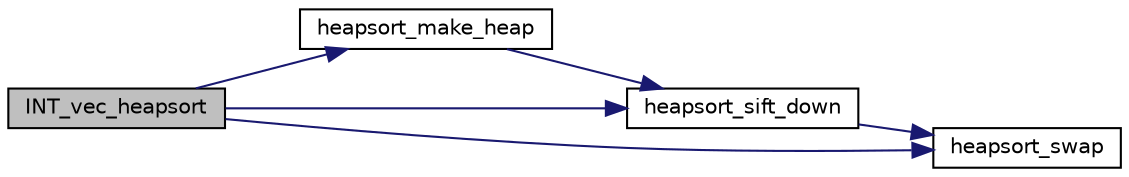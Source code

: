 digraph "INT_vec_heapsort"
{
  edge [fontname="Helvetica",fontsize="10",labelfontname="Helvetica",labelfontsize="10"];
  node [fontname="Helvetica",fontsize="10",shape=record];
  rankdir="LR";
  Node4831 [label="INT_vec_heapsort",height=0.2,width=0.4,color="black", fillcolor="grey75", style="filled", fontcolor="black"];
  Node4831 -> Node4832 [color="midnightblue",fontsize="10",style="solid",fontname="Helvetica"];
  Node4832 [label="heapsort_make_heap",height=0.2,width=0.4,color="black", fillcolor="white", style="filled",URL="$d4/dd7/sorting_8_c.html#a42f24453d7d77eeb1338ebd1a13cfdbb"];
  Node4832 -> Node4833 [color="midnightblue",fontsize="10",style="solid",fontname="Helvetica"];
  Node4833 [label="heapsort_sift_down",height=0.2,width=0.4,color="black", fillcolor="white", style="filled",URL="$d4/dd7/sorting_8_c.html#a65cbb1a6a3f01f511673705437ddc18b"];
  Node4833 -> Node4834 [color="midnightblue",fontsize="10",style="solid",fontname="Helvetica"];
  Node4834 [label="heapsort_swap",height=0.2,width=0.4,color="black", fillcolor="white", style="filled",URL="$d4/dd7/sorting_8_c.html#a8f048362e6065297b19b6975bcbbfcc6"];
  Node4831 -> Node4834 [color="midnightblue",fontsize="10",style="solid",fontname="Helvetica"];
  Node4831 -> Node4833 [color="midnightblue",fontsize="10",style="solid",fontname="Helvetica"];
}
